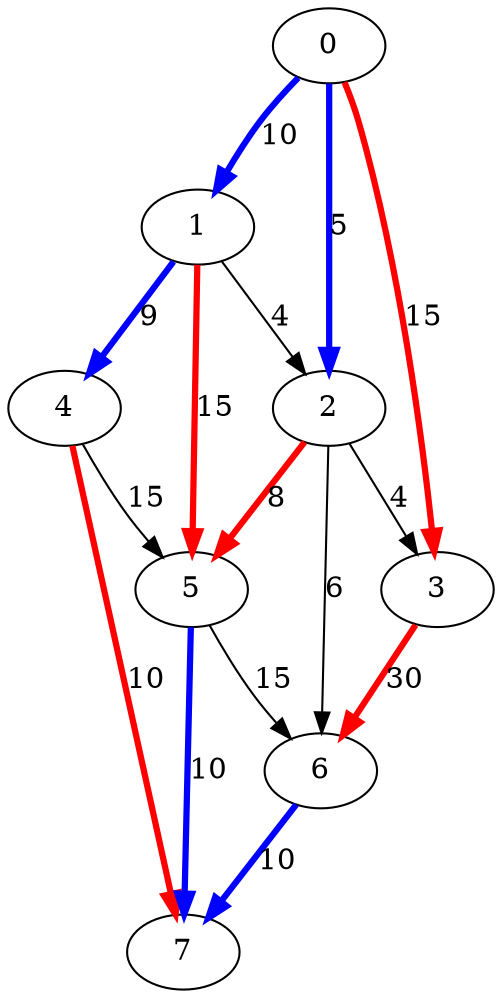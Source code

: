 digraph {
    0 -> 1[label="10", color=blue,penwidth=3.0];
	0 -> 2[label="5", color=blue,penwidth=3.0];
	0 -> 3[label="15", color=red,penwidth=3.0];
    1 -> 2[label="4"];
	1 -> 4[label="9", color=blue,penwidth=3.0];
	1 -> 5[label="15",color=red,penwidth=3.0];
    2 -> 3[label="4"];
	2 -> 5[label="8",color=red,penwidth=3.0];
	2 -> 6[label="6"];
    3 -> 6[label="30", color=red,penwidth=3.0];
    4 -> 5[label="15"];
	4 -> 7[label="10", color=red,penwidth=3.0];
    5 -> 6[label="15"];
	5 -> 7[label="10",color=blue,penwidth=3.0];
	6 -> 7[label="10", color=blue,penwidth=3.0];
}